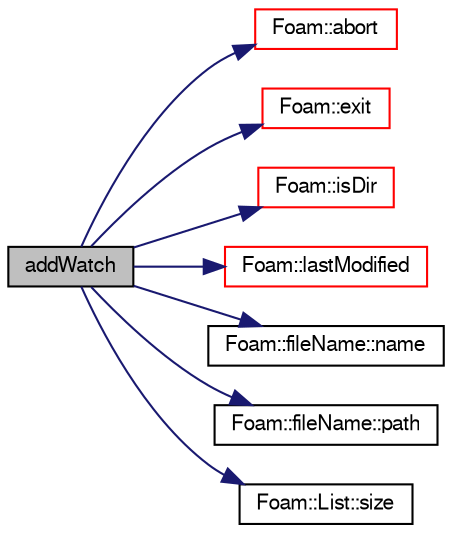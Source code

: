 digraph "addWatch"
{
  bgcolor="transparent";
  edge [fontname="FreeSans",fontsize="10",labelfontname="FreeSans",labelfontsize="10"];
  node [fontname="FreeSans",fontsize="10",shape=record];
  rankdir="LR";
  Node54 [label="addWatch",height=0.2,width=0.4,color="black", fillcolor="grey75", style="filled", fontcolor="black"];
  Node54 -> Node55 [color="midnightblue",fontsize="10",style="solid",fontname="FreeSans"];
  Node55 [label="Foam::abort",height=0.2,width=0.4,color="red",URL="$a21124.html#a447107a607d03e417307c203fa5fb44b"];
  Node54 -> Node98 [color="midnightblue",fontsize="10",style="solid",fontname="FreeSans"];
  Node98 [label="Foam::exit",height=0.2,width=0.4,color="red",URL="$a21124.html#a06ca7250d8e89caf05243ec094843642"];
  Node54 -> Node102 [color="midnightblue",fontsize="10",style="solid",fontname="FreeSans"];
  Node102 [label="Foam::isDir",height=0.2,width=0.4,color="red",URL="$a21124.html#a9c9cf5d33b9c5961f835aefe5d860c5a",tooltip="Does the name exist as a DIRECTORY in the file system? "];
  Node54 -> Node108 [color="midnightblue",fontsize="10",style="solid",fontname="FreeSans"];
  Node108 [label="Foam::lastModified",height=0.2,width=0.4,color="red",URL="$a21124.html#ae3ce32c8e6381f13167edb8261cf62a8",tooltip="Return time of last file modification. "];
  Node54 -> Node115 [color="midnightblue",fontsize="10",style="solid",fontname="FreeSans"];
  Node115 [label="Foam::fileName::name",height=0.2,width=0.4,color="black",URL="$a28234.html#a433b30fb3a93b9b4d07204699a319ca5",tooltip="Return file name (part beyond last /) "];
  Node54 -> Node116 [color="midnightblue",fontsize="10",style="solid",fontname="FreeSans"];
  Node116 [label="Foam::fileName::path",height=0.2,width=0.4,color="black",URL="$a28234.html#abe7b9078c8e7356c6131b70a8f729372",tooltip="Return directory path name (part before last /) "];
  Node54 -> Node113 [color="midnightblue",fontsize="10",style="solid",fontname="FreeSans"];
  Node113 [label="Foam::List::size",height=0.2,width=0.4,color="black",URL="$a25694.html#a8a5f6fa29bd4b500caf186f60245b384",tooltip="Override size to be inconsistent with allocated storage. "];
}
